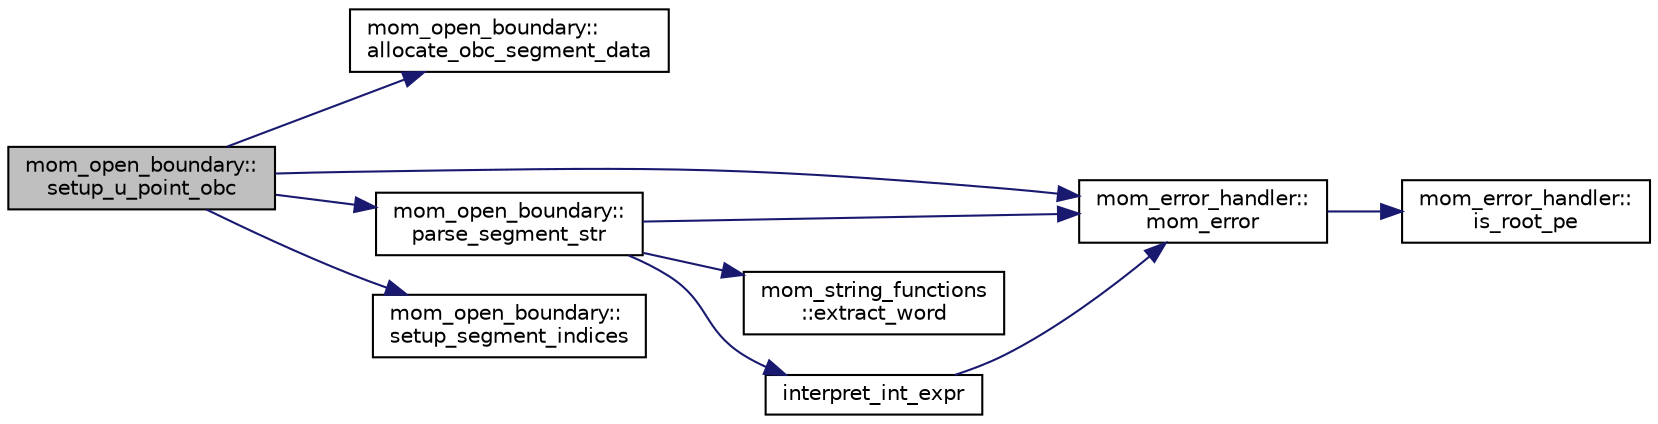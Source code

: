 digraph "mom_open_boundary::setup_u_point_obc"
{
 // INTERACTIVE_SVG=YES
 // LATEX_PDF_SIZE
  edge [fontname="Helvetica",fontsize="10",labelfontname="Helvetica",labelfontsize="10"];
  node [fontname="Helvetica",fontsize="10",shape=record];
  rankdir="LR";
  Node1 [label="mom_open_boundary::\lsetup_u_point_obc",height=0.2,width=0.4,color="black", fillcolor="grey75", style="filled", fontcolor="black",tooltip="Parse an OBC_SEGMENT_%%% string starting with \"I=\" and configure placement and type of OBC accordingl..."];
  Node1 -> Node2 [color="midnightblue",fontsize="10",style="solid",fontname="Helvetica"];
  Node2 [label="mom_open_boundary::\lallocate_obc_segment_data",height=0.2,width=0.4,color="black", fillcolor="white", style="filled",URL="$namespacemom__open__boundary.html#aa7f532a65dd8ae4db981f2ef4791fc56",tooltip="Allocate segment data fields."];
  Node1 -> Node3 [color="midnightblue",fontsize="10",style="solid",fontname="Helvetica"];
  Node3 [label="mom_error_handler::\lmom_error",height=0.2,width=0.4,color="black", fillcolor="white", style="filled",URL="$namespacemom__error__handler.html#a460cfb79a06c29fc249952c2a3710d67",tooltip="This provides a convenient interface for writing an mpp_error message with run-time filter based on a..."];
  Node3 -> Node4 [color="midnightblue",fontsize="10",style="solid",fontname="Helvetica"];
  Node4 [label="mom_error_handler::\lis_root_pe",height=0.2,width=0.4,color="black", fillcolor="white", style="filled",URL="$namespacemom__error__handler.html#ad5f00a53059c72fe2332d1436c80ca71",tooltip="This returns .true. if the current PE is the root PE."];
  Node1 -> Node5 [color="midnightblue",fontsize="10",style="solid",fontname="Helvetica"];
  Node5 [label="mom_open_boundary::\lparse_segment_str",height=0.2,width=0.4,color="black", fillcolor="white", style="filled",URL="$namespacemom__open__boundary.html#a0eb361009a2dddf3ad9a24d0d7223898",tooltip="Parse an OBC_SEGMENT_%%% string."];
  Node5 -> Node6 [color="midnightblue",fontsize="10",style="solid",fontname="Helvetica"];
  Node6 [label="mom_string_functions\l::extract_word",height=0.2,width=0.4,color="black", fillcolor="white", style="filled",URL="$namespacemom__string__functions.html#aad76dee92b69dab4488da049fe11cdb8",tooltip="Returns the string corresponding to the nth word in the argument or \"\" if the string is not long enou..."];
  Node5 -> Node7 [color="midnightblue",fontsize="10",style="solid",fontname="Helvetica"];
  Node7 [label="interpret_int_expr",height=0.2,width=0.4,color="black", fillcolor="white", style="filled",URL="$MOM__open__boundary_8F90.html#a0793b1a5746e6ead6bff50c3a52cae90",tooltip=" "];
  Node7 -> Node3 [color="midnightblue",fontsize="10",style="solid",fontname="Helvetica"];
  Node5 -> Node3 [color="midnightblue",fontsize="10",style="solid",fontname="Helvetica"];
  Node1 -> Node8 [color="midnightblue",fontsize="10",style="solid",fontname="Helvetica"];
  Node8 [label="mom_open_boundary::\lsetup_segment_indices",height=0.2,width=0.4,color="black", fillcolor="white", style="filled",URL="$namespacemom__open__boundary.html#ac357a1fb341db3aaffdfeca2eacab60b",tooltip="Define indices for segment and store in hor_index_type using global segment bounds corresponding to q..."];
}
